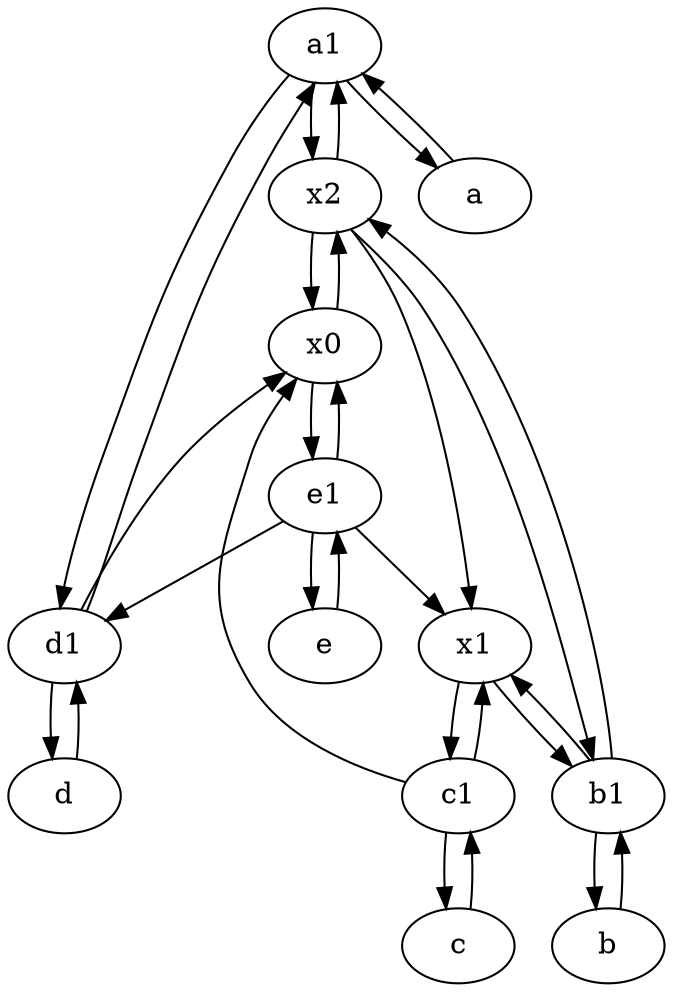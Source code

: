 digraph  {
	a1 [pos="40,15!"];
	b1 [pos="45,20!"];
	c1 [pos="30,15!"];
	b [pos="50,20!"];
	e [pos="30,50!"];
	x1;
	x0;
	d [pos="20,30!"];
	e1 [pos="25,45!"];
	c [pos="20,10!"];
	x2;
	d1 [pos="25,30!"];
	a [pos="40,10!"];
	x1 -> b1;
	e1 -> e;
	b1 -> b;
	d1 -> d;
	x0 -> x2;
	c1 -> c;
	x2 -> x0;
	d1 -> x0;
	c1 -> x1;
	x2 -> b1;
	a1 -> a;
	c -> c1;
	x2 -> x1;
	x2 -> a1;
	a1 -> x2;
	c1 -> x0;
	d1 -> a1;
	a -> a1;
	x1 -> c1;
	e1 -> d1;
	b -> b1;
	e1 -> x1;
	b1 -> x2;
	b1 -> x1;
	e -> e1;
	a1 -> d1;
	e1 -> x0;
	d -> d1;
	x0 -> e1;

	}